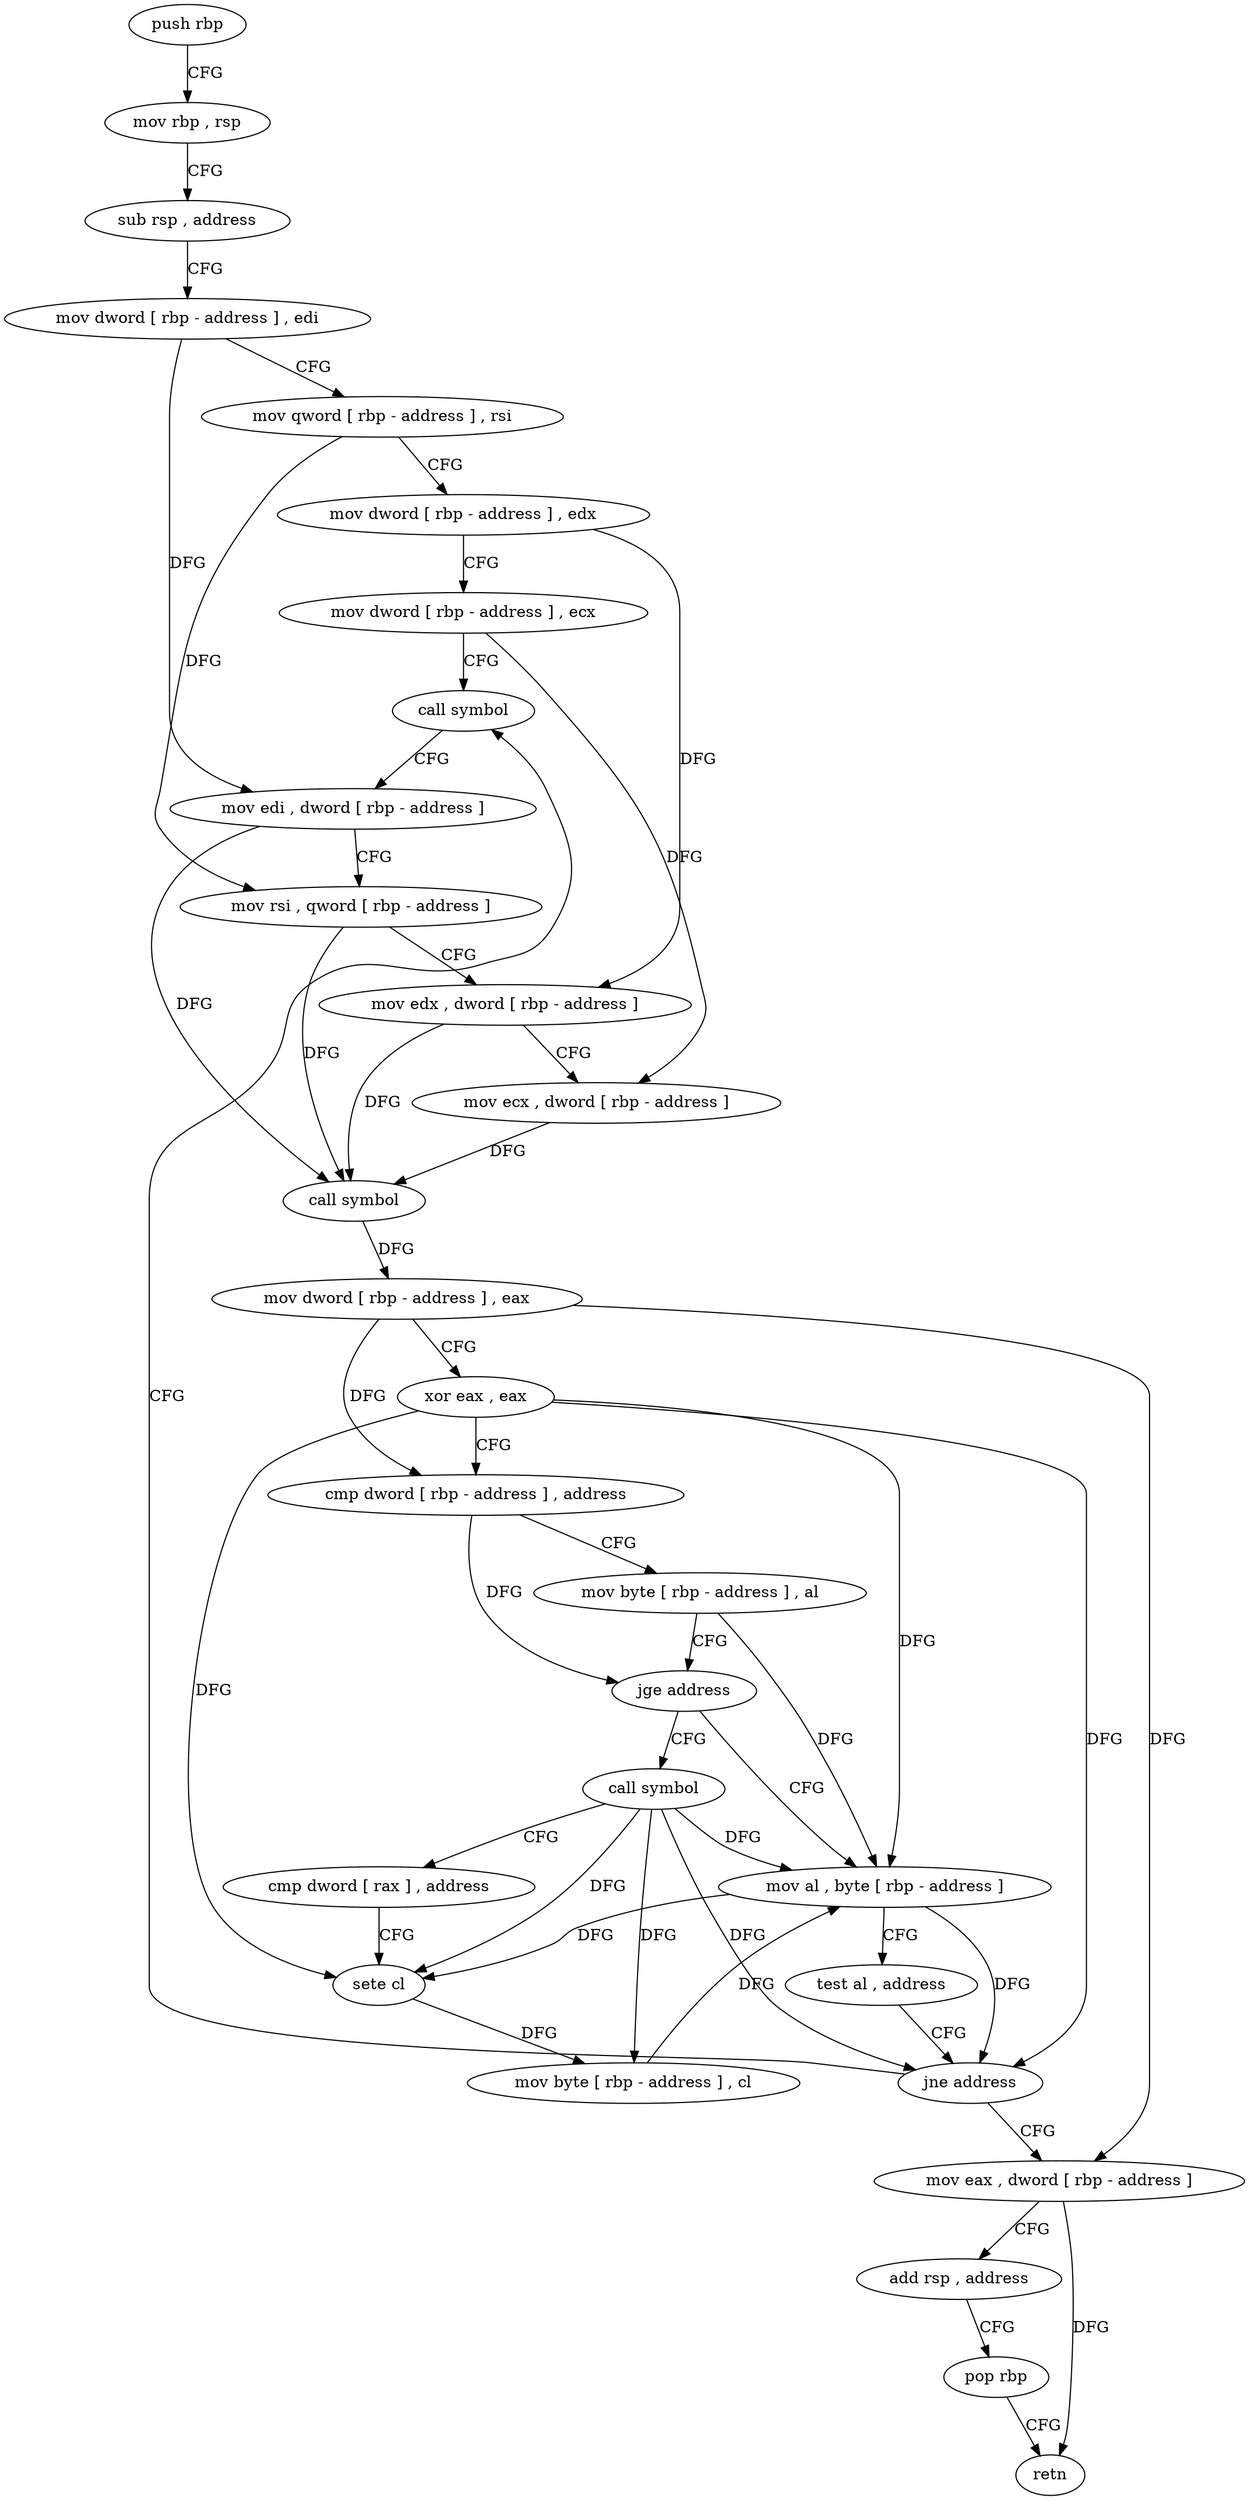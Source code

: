 digraph "func" {
"4217152" [label = "push rbp" ]
"4217153" [label = "mov rbp , rsp" ]
"4217156" [label = "sub rsp , address" ]
"4217160" [label = "mov dword [ rbp - address ] , edi" ]
"4217163" [label = "mov qword [ rbp - address ] , rsi" ]
"4217167" [label = "mov dword [ rbp - address ] , edx" ]
"4217170" [label = "mov dword [ rbp - address ] , ecx" ]
"4217173" [label = "call symbol" ]
"4217228" [label = "mov al , byte [ rbp - address ]" ]
"4217231" [label = "test al , address" ]
"4217233" [label = "jne address" ]
"4217239" [label = "mov eax , dword [ rbp - address ]" ]
"4217214" [label = "call symbol" ]
"4217219" [label = "cmp dword [ rax ] , address" ]
"4217222" [label = "sete cl" ]
"4217225" [label = "mov byte [ rbp - address ] , cl" ]
"4217178" [label = "mov edi , dword [ rbp - address ]" ]
"4217181" [label = "mov rsi , qword [ rbp - address ]" ]
"4217185" [label = "mov edx , dword [ rbp - address ]" ]
"4217188" [label = "mov ecx , dword [ rbp - address ]" ]
"4217191" [label = "call symbol" ]
"4217196" [label = "mov dword [ rbp - address ] , eax" ]
"4217199" [label = "xor eax , eax" ]
"4217201" [label = "cmp dword [ rbp - address ] , address" ]
"4217205" [label = "mov byte [ rbp - address ] , al" ]
"4217208" [label = "jge address" ]
"4217242" [label = "add rsp , address" ]
"4217246" [label = "pop rbp" ]
"4217247" [label = "retn" ]
"4217152" -> "4217153" [ label = "CFG" ]
"4217153" -> "4217156" [ label = "CFG" ]
"4217156" -> "4217160" [ label = "CFG" ]
"4217160" -> "4217163" [ label = "CFG" ]
"4217160" -> "4217178" [ label = "DFG" ]
"4217163" -> "4217167" [ label = "CFG" ]
"4217163" -> "4217181" [ label = "DFG" ]
"4217167" -> "4217170" [ label = "CFG" ]
"4217167" -> "4217185" [ label = "DFG" ]
"4217170" -> "4217173" [ label = "CFG" ]
"4217170" -> "4217188" [ label = "DFG" ]
"4217173" -> "4217178" [ label = "CFG" ]
"4217228" -> "4217231" [ label = "CFG" ]
"4217228" -> "4217233" [ label = "DFG" ]
"4217228" -> "4217222" [ label = "DFG" ]
"4217231" -> "4217233" [ label = "CFG" ]
"4217233" -> "4217173" [ label = "CFG" ]
"4217233" -> "4217239" [ label = "CFG" ]
"4217239" -> "4217242" [ label = "CFG" ]
"4217239" -> "4217247" [ label = "DFG" ]
"4217214" -> "4217219" [ label = "CFG" ]
"4217214" -> "4217233" [ label = "DFG" ]
"4217214" -> "4217228" [ label = "DFG" ]
"4217214" -> "4217222" [ label = "DFG" ]
"4217214" -> "4217225" [ label = "DFG" ]
"4217219" -> "4217222" [ label = "CFG" ]
"4217222" -> "4217225" [ label = "DFG" ]
"4217225" -> "4217228" [ label = "DFG" ]
"4217178" -> "4217181" [ label = "CFG" ]
"4217178" -> "4217191" [ label = "DFG" ]
"4217181" -> "4217185" [ label = "CFG" ]
"4217181" -> "4217191" [ label = "DFG" ]
"4217185" -> "4217188" [ label = "CFG" ]
"4217185" -> "4217191" [ label = "DFG" ]
"4217188" -> "4217191" [ label = "DFG" ]
"4217191" -> "4217196" [ label = "DFG" ]
"4217196" -> "4217199" [ label = "CFG" ]
"4217196" -> "4217201" [ label = "DFG" ]
"4217196" -> "4217239" [ label = "DFG" ]
"4217199" -> "4217201" [ label = "CFG" ]
"4217199" -> "4217228" [ label = "DFG" ]
"4217199" -> "4217233" [ label = "DFG" ]
"4217199" -> "4217222" [ label = "DFG" ]
"4217201" -> "4217205" [ label = "CFG" ]
"4217201" -> "4217208" [ label = "DFG" ]
"4217205" -> "4217208" [ label = "CFG" ]
"4217205" -> "4217228" [ label = "DFG" ]
"4217208" -> "4217228" [ label = "CFG" ]
"4217208" -> "4217214" [ label = "CFG" ]
"4217242" -> "4217246" [ label = "CFG" ]
"4217246" -> "4217247" [ label = "CFG" ]
}
